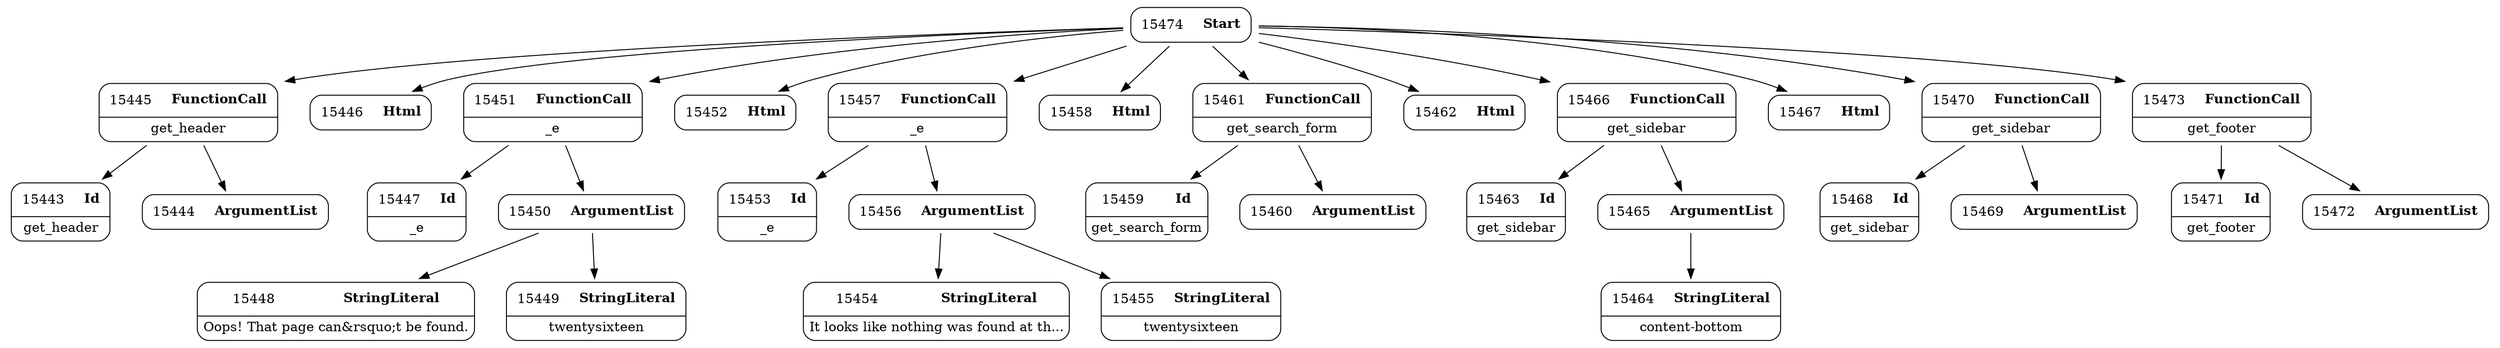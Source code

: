 digraph ast {
node [shape=none];
15443 [label=<<TABLE border='1' cellspacing='0' cellpadding='10' style='rounded' ><TR><TD border='0'>15443</TD><TD border='0'><B>Id</B></TD></TR><HR/><TR><TD border='0' cellpadding='5' colspan='2'>get_header</TD></TR></TABLE>>];
15444 [label=<<TABLE border='1' cellspacing='0' cellpadding='10' style='rounded' ><TR><TD border='0'>15444</TD><TD border='0'><B>ArgumentList</B></TD></TR></TABLE>>];
15445 [label=<<TABLE border='1' cellspacing='0' cellpadding='10' style='rounded' ><TR><TD border='0'>15445</TD><TD border='0'><B>FunctionCall</B></TD></TR><HR/><TR><TD border='0' cellpadding='5' colspan='2'>get_header</TD></TR></TABLE>>];
15445 -> 15443 [weight=2];
15445 -> 15444 [weight=2];
15446 [label=<<TABLE border='1' cellspacing='0' cellpadding='10' style='rounded' ><TR><TD border='0'>15446</TD><TD border='0'><B>Html</B></TD></TR></TABLE>>];
15447 [label=<<TABLE border='1' cellspacing='0' cellpadding='10' style='rounded' ><TR><TD border='0'>15447</TD><TD border='0'><B>Id</B></TD></TR><HR/><TR><TD border='0' cellpadding='5' colspan='2'>_e</TD></TR></TABLE>>];
15448 [label=<<TABLE border='1' cellspacing='0' cellpadding='10' style='rounded' ><TR><TD border='0'>15448</TD><TD border='0'><B>StringLiteral</B></TD></TR><HR/><TR><TD border='0' cellpadding='5' colspan='2'>Oops! That page can&amp;rsquo;t be found.</TD></TR></TABLE>>];
15449 [label=<<TABLE border='1' cellspacing='0' cellpadding='10' style='rounded' ><TR><TD border='0'>15449</TD><TD border='0'><B>StringLiteral</B></TD></TR><HR/><TR><TD border='0' cellpadding='5' colspan='2'>twentysixteen</TD></TR></TABLE>>];
15450 [label=<<TABLE border='1' cellspacing='0' cellpadding='10' style='rounded' ><TR><TD border='0'>15450</TD><TD border='0'><B>ArgumentList</B></TD></TR></TABLE>>];
15450 -> 15448 [weight=2];
15450 -> 15449 [weight=2];
15451 [label=<<TABLE border='1' cellspacing='0' cellpadding='10' style='rounded' ><TR><TD border='0'>15451</TD><TD border='0'><B>FunctionCall</B></TD></TR><HR/><TR><TD border='0' cellpadding='5' colspan='2'>_e</TD></TR></TABLE>>];
15451 -> 15447 [weight=2];
15451 -> 15450 [weight=2];
15452 [label=<<TABLE border='1' cellspacing='0' cellpadding='10' style='rounded' ><TR><TD border='0'>15452</TD><TD border='0'><B>Html</B></TD></TR></TABLE>>];
15453 [label=<<TABLE border='1' cellspacing='0' cellpadding='10' style='rounded' ><TR><TD border='0'>15453</TD><TD border='0'><B>Id</B></TD></TR><HR/><TR><TD border='0' cellpadding='5' colspan='2'>_e</TD></TR></TABLE>>];
15454 [label=<<TABLE border='1' cellspacing='0' cellpadding='10' style='rounded' ><TR><TD border='0'>15454</TD><TD border='0'><B>StringLiteral</B></TD></TR><HR/><TR><TD border='0' cellpadding='5' colspan='2'>It looks like nothing was found at th...</TD></TR></TABLE>>];
15455 [label=<<TABLE border='1' cellspacing='0' cellpadding='10' style='rounded' ><TR><TD border='0'>15455</TD><TD border='0'><B>StringLiteral</B></TD></TR><HR/><TR><TD border='0' cellpadding='5' colspan='2'>twentysixteen</TD></TR></TABLE>>];
15456 [label=<<TABLE border='1' cellspacing='0' cellpadding='10' style='rounded' ><TR><TD border='0'>15456</TD><TD border='0'><B>ArgumentList</B></TD></TR></TABLE>>];
15456 -> 15454 [weight=2];
15456 -> 15455 [weight=2];
15457 [label=<<TABLE border='1' cellspacing='0' cellpadding='10' style='rounded' ><TR><TD border='0'>15457</TD><TD border='0'><B>FunctionCall</B></TD></TR><HR/><TR><TD border='0' cellpadding='5' colspan='2'>_e</TD></TR></TABLE>>];
15457 -> 15453 [weight=2];
15457 -> 15456 [weight=2];
15458 [label=<<TABLE border='1' cellspacing='0' cellpadding='10' style='rounded' ><TR><TD border='0'>15458</TD><TD border='0'><B>Html</B></TD></TR></TABLE>>];
15459 [label=<<TABLE border='1' cellspacing='0' cellpadding='10' style='rounded' ><TR><TD border='0'>15459</TD><TD border='0'><B>Id</B></TD></TR><HR/><TR><TD border='0' cellpadding='5' colspan='2'>get_search_form</TD></TR></TABLE>>];
15460 [label=<<TABLE border='1' cellspacing='0' cellpadding='10' style='rounded' ><TR><TD border='0'>15460</TD><TD border='0'><B>ArgumentList</B></TD></TR></TABLE>>];
15461 [label=<<TABLE border='1' cellspacing='0' cellpadding='10' style='rounded' ><TR><TD border='0'>15461</TD><TD border='0'><B>FunctionCall</B></TD></TR><HR/><TR><TD border='0' cellpadding='5' colspan='2'>get_search_form</TD></TR></TABLE>>];
15461 -> 15459 [weight=2];
15461 -> 15460 [weight=2];
15462 [label=<<TABLE border='1' cellspacing='0' cellpadding='10' style='rounded' ><TR><TD border='0'>15462</TD><TD border='0'><B>Html</B></TD></TR></TABLE>>];
15463 [label=<<TABLE border='1' cellspacing='0' cellpadding='10' style='rounded' ><TR><TD border='0'>15463</TD><TD border='0'><B>Id</B></TD></TR><HR/><TR><TD border='0' cellpadding='5' colspan='2'>get_sidebar</TD></TR></TABLE>>];
15464 [label=<<TABLE border='1' cellspacing='0' cellpadding='10' style='rounded' ><TR><TD border='0'>15464</TD><TD border='0'><B>StringLiteral</B></TD></TR><HR/><TR><TD border='0' cellpadding='5' colspan='2'>content-bottom</TD></TR></TABLE>>];
15465 [label=<<TABLE border='1' cellspacing='0' cellpadding='10' style='rounded' ><TR><TD border='0'>15465</TD><TD border='0'><B>ArgumentList</B></TD></TR></TABLE>>];
15465 -> 15464 [weight=2];
15466 [label=<<TABLE border='1' cellspacing='0' cellpadding='10' style='rounded' ><TR><TD border='0'>15466</TD><TD border='0'><B>FunctionCall</B></TD></TR><HR/><TR><TD border='0' cellpadding='5' colspan='2'>get_sidebar</TD></TR></TABLE>>];
15466 -> 15463 [weight=2];
15466 -> 15465 [weight=2];
15467 [label=<<TABLE border='1' cellspacing='0' cellpadding='10' style='rounded' ><TR><TD border='0'>15467</TD><TD border='0'><B>Html</B></TD></TR></TABLE>>];
15468 [label=<<TABLE border='1' cellspacing='0' cellpadding='10' style='rounded' ><TR><TD border='0'>15468</TD><TD border='0'><B>Id</B></TD></TR><HR/><TR><TD border='0' cellpadding='5' colspan='2'>get_sidebar</TD></TR></TABLE>>];
15469 [label=<<TABLE border='1' cellspacing='0' cellpadding='10' style='rounded' ><TR><TD border='0'>15469</TD><TD border='0'><B>ArgumentList</B></TD></TR></TABLE>>];
15470 [label=<<TABLE border='1' cellspacing='0' cellpadding='10' style='rounded' ><TR><TD border='0'>15470</TD><TD border='0'><B>FunctionCall</B></TD></TR><HR/><TR><TD border='0' cellpadding='5' colspan='2'>get_sidebar</TD></TR></TABLE>>];
15470 -> 15468 [weight=2];
15470 -> 15469 [weight=2];
15471 [label=<<TABLE border='1' cellspacing='0' cellpadding='10' style='rounded' ><TR><TD border='0'>15471</TD><TD border='0'><B>Id</B></TD></TR><HR/><TR><TD border='0' cellpadding='5' colspan='2'>get_footer</TD></TR></TABLE>>];
15472 [label=<<TABLE border='1' cellspacing='0' cellpadding='10' style='rounded' ><TR><TD border='0'>15472</TD><TD border='0'><B>ArgumentList</B></TD></TR></TABLE>>];
15473 [label=<<TABLE border='1' cellspacing='0' cellpadding='10' style='rounded' ><TR><TD border='0'>15473</TD><TD border='0'><B>FunctionCall</B></TD></TR><HR/><TR><TD border='0' cellpadding='5' colspan='2'>get_footer</TD></TR></TABLE>>];
15473 -> 15471 [weight=2];
15473 -> 15472 [weight=2];
15474 [label=<<TABLE border='1' cellspacing='0' cellpadding='10' style='rounded' ><TR><TD border='0'>15474</TD><TD border='0'><B>Start</B></TD></TR></TABLE>>];
15474 -> 15445 [weight=2];
15474 -> 15446 [weight=2];
15474 -> 15451 [weight=2];
15474 -> 15452 [weight=2];
15474 -> 15457 [weight=2];
15474 -> 15458 [weight=2];
15474 -> 15461 [weight=2];
15474 -> 15462 [weight=2];
15474 -> 15466 [weight=2];
15474 -> 15467 [weight=2];
15474 -> 15470 [weight=2];
15474 -> 15473 [weight=2];
}
